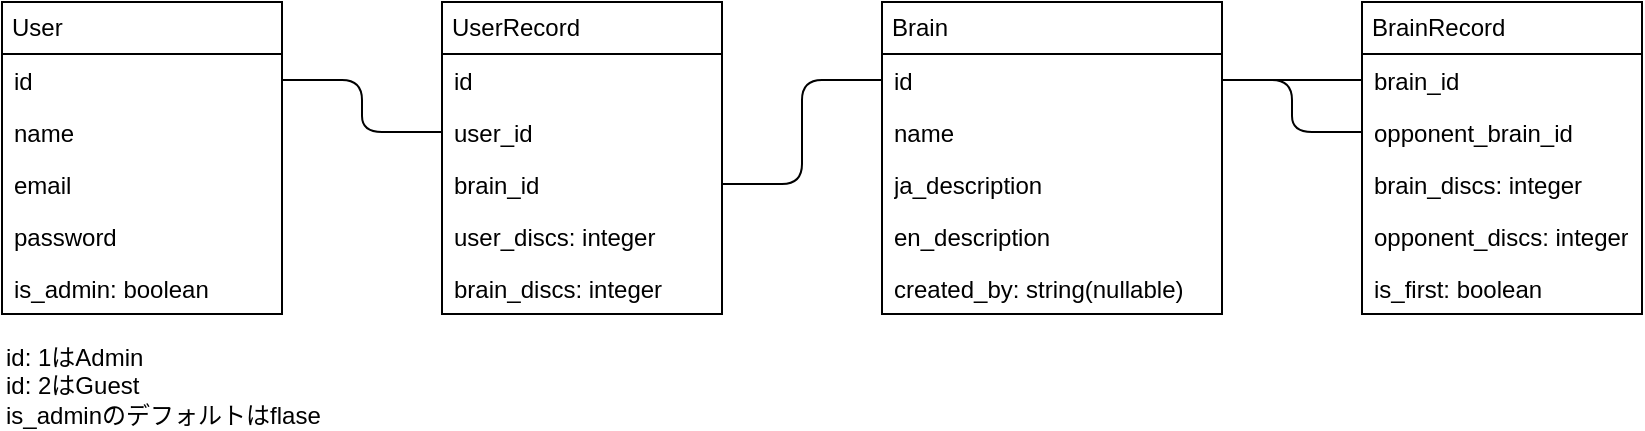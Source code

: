 <mxfile>
    <diagram id="C5RBs43oDa-KdzZeNtuy" name="Page-1">
        <mxGraphModel dx="931" dy="816" grid="1" gridSize="10" guides="1" tooltips="1" connect="1" arrows="1" fold="1" page="0" pageScale="1" pageWidth="827" pageHeight="1169" math="0" shadow="0">
            <root>
                <mxCell id="WIyWlLk6GJQsqaUBKTNV-0"/>
                <mxCell id="WIyWlLk6GJQsqaUBKTNV-1" parent="WIyWlLk6GJQsqaUBKTNV-0"/>
                <mxCell id="VovCm8TKY2QEQrS6eTvG-10" value="User" style="swimlane;fontStyle=0;childLayout=stackLayout;horizontal=1;startSize=26;fillColor=none;horizontalStack=0;resizeParent=1;resizeParentMax=0;resizeLast=0;collapsible=1;marginBottom=0;whiteSpace=wrap;html=1;strokeColor=default;strokeWidth=1;align=left;verticalAlign=middle;spacingLeft=3;spacingRight=3;spacingTop=-1;fontFamily=Helvetica;fontSize=12;fontColor=default;labelBackgroundColor=default;" parent="WIyWlLk6GJQsqaUBKTNV-1" vertex="1">
                    <mxGeometry x="80" y="143" width="140" height="156" as="geometry"/>
                </mxCell>
                <mxCell id="VovCm8TKY2QEQrS6eTvG-11" value="id" style="text;strokeColor=none;fillColor=none;align=left;verticalAlign=top;spacingLeft=4;spacingRight=4;overflow=hidden;rotatable=0;points=[[0,0.5],[1,0.5]];portConstraint=eastwest;whiteSpace=wrap;html=1;fontFamily=Helvetica;fontSize=12;fontColor=default;labelBackgroundColor=default;" parent="VovCm8TKY2QEQrS6eTvG-10" vertex="1">
                    <mxGeometry y="26" width="140" height="26" as="geometry"/>
                </mxCell>
                <mxCell id="VovCm8TKY2QEQrS6eTvG-12" value="name" style="text;strokeColor=none;fillColor=none;align=left;verticalAlign=top;spacingLeft=4;spacingRight=4;overflow=hidden;rotatable=0;points=[[0,0.5],[1,0.5]];portConstraint=eastwest;whiteSpace=wrap;html=1;fontFamily=Helvetica;fontSize=12;fontColor=default;labelBackgroundColor=default;" parent="VovCm8TKY2QEQrS6eTvG-10" vertex="1">
                    <mxGeometry y="52" width="140" height="26" as="geometry"/>
                </mxCell>
                <mxCell id="VovCm8TKY2QEQrS6eTvG-14" value="email" style="text;strokeColor=none;fillColor=none;align=left;verticalAlign=top;spacingLeft=4;spacingRight=4;overflow=hidden;rotatable=0;points=[[0,0.5],[1,0.5]];portConstraint=eastwest;whiteSpace=wrap;html=1;fontFamily=Helvetica;fontSize=12;fontColor=default;labelBackgroundColor=default;" parent="VovCm8TKY2QEQrS6eTvG-10" vertex="1">
                    <mxGeometry y="78" width="140" height="26" as="geometry"/>
                </mxCell>
                <mxCell id="VovCm8TKY2QEQrS6eTvG-15" value="password" style="text;strokeColor=none;fillColor=none;align=left;verticalAlign=top;spacingLeft=4;spacingRight=4;overflow=hidden;rotatable=0;points=[[0,0.5],[1,0.5]];portConstraint=eastwest;whiteSpace=wrap;html=1;fontFamily=Helvetica;fontSize=12;fontColor=default;labelBackgroundColor=default;" parent="VovCm8TKY2QEQrS6eTvG-10" vertex="1">
                    <mxGeometry y="104" width="140" height="26" as="geometry"/>
                </mxCell>
                <mxCell id="VovCm8TKY2QEQrS6eTvG-13" value="is_admin: boolean" style="text;strokeColor=none;fillColor=none;align=left;verticalAlign=top;spacingLeft=4;spacingRight=4;overflow=hidden;rotatable=0;points=[[0,0.5],[1,0.5]];portConstraint=eastwest;whiteSpace=wrap;html=1;fontFamily=Helvetica;fontSize=12;fontColor=default;labelBackgroundColor=default;" parent="VovCm8TKY2QEQrS6eTvG-10" vertex="1">
                    <mxGeometry y="130" width="140" height="26" as="geometry"/>
                </mxCell>
                <mxCell id="VovCm8TKY2QEQrS6eTvG-38" value="UserRecord" style="swimlane;fontStyle=0;childLayout=stackLayout;horizontal=1;startSize=26;fillColor=none;horizontalStack=0;resizeParent=1;resizeParentMax=0;resizeLast=0;collapsible=1;marginBottom=0;whiteSpace=wrap;html=1;strokeColor=default;strokeWidth=1;align=left;verticalAlign=middle;spacingLeft=3;spacingRight=3;spacingTop=-1;fontFamily=Helvetica;fontSize=12;fontColor=default;labelBackgroundColor=default;" parent="WIyWlLk6GJQsqaUBKTNV-1" vertex="1">
                    <mxGeometry x="300" y="143" width="140" height="156" as="geometry"/>
                </mxCell>
                <mxCell id="VovCm8TKY2QEQrS6eTvG-39" value="id" style="text;strokeColor=none;fillColor=none;align=left;verticalAlign=top;spacingLeft=4;spacingRight=4;overflow=hidden;rotatable=0;points=[[0,0.5],[1,0.5]];portConstraint=eastwest;whiteSpace=wrap;html=1;fontFamily=Helvetica;fontSize=12;fontColor=default;labelBackgroundColor=default;" parent="VovCm8TKY2QEQrS6eTvG-38" vertex="1">
                    <mxGeometry y="26" width="140" height="26" as="geometry"/>
                </mxCell>
                <mxCell id="VovCm8TKY2QEQrS6eTvG-40" value="user_id" style="text;strokeColor=none;fillColor=none;align=left;verticalAlign=top;spacingLeft=4;spacingRight=4;overflow=hidden;rotatable=0;points=[[0,0.5],[1,0.5]];portConstraint=eastwest;whiteSpace=wrap;html=1;fontFamily=Helvetica;fontSize=12;fontColor=default;labelBackgroundColor=default;" parent="VovCm8TKY2QEQrS6eTvG-38" vertex="1">
                    <mxGeometry y="52" width="140" height="26" as="geometry"/>
                </mxCell>
                <mxCell id="VovCm8TKY2QEQrS6eTvG-41" value="brain_id" style="text;strokeColor=none;fillColor=none;align=left;verticalAlign=top;spacingLeft=4;spacingRight=4;overflow=hidden;rotatable=0;points=[[0,0.5],[1,0.5]];portConstraint=eastwest;whiteSpace=wrap;html=1;fontFamily=Helvetica;fontSize=12;fontColor=default;labelBackgroundColor=default;" parent="VovCm8TKY2QEQrS6eTvG-38" vertex="1">
                    <mxGeometry y="78" width="140" height="26" as="geometry"/>
                </mxCell>
                <mxCell id="VovCm8TKY2QEQrS6eTvG-42" value="user_discs: integer" style="text;strokeColor=none;fillColor=none;align=left;verticalAlign=top;spacingLeft=4;spacingRight=4;overflow=hidden;rotatable=0;points=[[0,0.5],[1,0.5]];portConstraint=eastwest;whiteSpace=wrap;html=1;fontFamily=Helvetica;fontSize=12;fontColor=default;labelBackgroundColor=default;" parent="VovCm8TKY2QEQrS6eTvG-38" vertex="1">
                    <mxGeometry y="104" width="140" height="26" as="geometry"/>
                </mxCell>
                <mxCell id="VovCm8TKY2QEQrS6eTvG-43" value="brain_discs: integer" style="text;strokeColor=none;fillColor=none;align=left;verticalAlign=top;spacingLeft=4;spacingRight=4;overflow=hidden;rotatable=0;points=[[0,0.5],[1,0.5]];portConstraint=eastwest;whiteSpace=wrap;html=1;fontFamily=Helvetica;fontSize=12;fontColor=default;labelBackgroundColor=default;" parent="VovCm8TKY2QEQrS6eTvG-38" vertex="1">
                    <mxGeometry y="130" width="140" height="26" as="geometry"/>
                </mxCell>
                <mxCell id="VovCm8TKY2QEQrS6eTvG-46" value="Brain" style="swimlane;fontStyle=0;childLayout=stackLayout;horizontal=1;startSize=26;fillColor=none;horizontalStack=0;resizeParent=1;resizeParentMax=0;resizeLast=0;collapsible=1;marginBottom=0;whiteSpace=wrap;html=1;strokeColor=default;strokeWidth=1;align=left;verticalAlign=middle;spacingLeft=3;spacingRight=3;spacingTop=-1;fontFamily=Helvetica;fontSize=12;fontColor=default;labelBackgroundColor=default;" parent="WIyWlLk6GJQsqaUBKTNV-1" vertex="1">
                    <mxGeometry x="520" y="143" width="170" height="156" as="geometry"/>
                </mxCell>
                <mxCell id="VovCm8TKY2QEQrS6eTvG-47" value="id" style="text;strokeColor=none;fillColor=none;align=left;verticalAlign=top;spacingLeft=4;spacingRight=4;overflow=hidden;rotatable=0;points=[[0,0.5],[1,0.5]];portConstraint=eastwest;whiteSpace=wrap;html=1;fontFamily=Helvetica;fontSize=12;fontColor=default;labelBackgroundColor=default;" parent="VovCm8TKY2QEQrS6eTvG-46" vertex="1">
                    <mxGeometry y="26" width="170" height="26" as="geometry"/>
                </mxCell>
                <mxCell id="VovCm8TKY2QEQrS6eTvG-48" value="name" style="text;strokeColor=none;fillColor=none;align=left;verticalAlign=top;spacingLeft=4;spacingRight=4;overflow=hidden;rotatable=0;points=[[0,0.5],[1,0.5]];portConstraint=eastwest;whiteSpace=wrap;html=1;fontFamily=Helvetica;fontSize=12;fontColor=default;labelBackgroundColor=default;" parent="VovCm8TKY2QEQrS6eTvG-46" vertex="1">
                    <mxGeometry y="52" width="170" height="26" as="geometry"/>
                </mxCell>
                <mxCell id="VovCm8TKY2QEQrS6eTvG-49" value="ja_description" style="text;strokeColor=none;fillColor=none;align=left;verticalAlign=top;spacingLeft=4;spacingRight=4;overflow=hidden;rotatable=0;points=[[0,0.5],[1,0.5]];portConstraint=eastwest;whiteSpace=wrap;html=1;fontFamily=Helvetica;fontSize=12;fontColor=default;labelBackgroundColor=default;" parent="VovCm8TKY2QEQrS6eTvG-46" vertex="1">
                    <mxGeometry y="78" width="170" height="26" as="geometry"/>
                </mxCell>
                <mxCell id="VovCm8TKY2QEQrS6eTvG-50" value="en_description" style="text;strokeColor=none;fillColor=none;align=left;verticalAlign=top;spacingLeft=4;spacingRight=4;overflow=hidden;rotatable=0;points=[[0,0.5],[1,0.5]];portConstraint=eastwest;whiteSpace=wrap;html=1;fontFamily=Helvetica;fontSize=12;fontColor=default;labelBackgroundColor=default;" parent="VovCm8TKY2QEQrS6eTvG-46" vertex="1">
                    <mxGeometry y="104" width="170" height="26" as="geometry"/>
                </mxCell>
                <mxCell id="VovCm8TKY2QEQrS6eTvG-51" value="created_by: string(nullable)" style="text;strokeColor=none;fillColor=none;align=left;verticalAlign=top;spacingLeft=4;spacingRight=4;overflow=hidden;rotatable=0;points=[[0,0.5],[1,0.5]];portConstraint=eastwest;whiteSpace=wrap;html=1;fontFamily=Helvetica;fontSize=12;fontColor=default;labelBackgroundColor=default;" parent="VovCm8TKY2QEQrS6eTvG-46" vertex="1">
                    <mxGeometry y="130" width="170" height="26" as="geometry"/>
                </mxCell>
                <mxCell id="VovCm8TKY2QEQrS6eTvG-53" value="BrainRecord" style="swimlane;fontStyle=0;childLayout=stackLayout;horizontal=1;startSize=26;fillColor=none;horizontalStack=0;resizeParent=1;resizeParentMax=0;resizeLast=0;collapsible=1;marginBottom=0;whiteSpace=wrap;html=1;strokeColor=default;strokeWidth=1;align=left;verticalAlign=middle;spacingLeft=3;spacingRight=3;spacingTop=-1;fontFamily=Helvetica;fontSize=12;fontColor=default;labelBackgroundColor=default;" parent="WIyWlLk6GJQsqaUBKTNV-1" vertex="1">
                    <mxGeometry x="760" y="143" width="140" height="156" as="geometry"/>
                </mxCell>
                <mxCell id="VovCm8TKY2QEQrS6eTvG-54" value="brain_id" style="text;strokeColor=none;fillColor=none;align=left;verticalAlign=top;spacingLeft=4;spacingRight=4;overflow=hidden;rotatable=0;points=[[0,0.5],[1,0.5]];portConstraint=eastwest;whiteSpace=wrap;html=1;fontFamily=Helvetica;fontSize=12;fontColor=default;labelBackgroundColor=default;" parent="VovCm8TKY2QEQrS6eTvG-53" vertex="1">
                    <mxGeometry y="26" width="140" height="26" as="geometry"/>
                </mxCell>
                <mxCell id="VovCm8TKY2QEQrS6eTvG-55" value="opponent_brain_id" style="text;strokeColor=none;fillColor=none;align=left;verticalAlign=top;spacingLeft=4;spacingRight=4;overflow=hidden;rotatable=0;points=[[0,0.5],[1,0.5]];portConstraint=eastwest;whiteSpace=wrap;html=1;fontFamily=Helvetica;fontSize=12;fontColor=default;labelBackgroundColor=default;" parent="VovCm8TKY2QEQrS6eTvG-53" vertex="1">
                    <mxGeometry y="52" width="140" height="26" as="geometry"/>
                </mxCell>
                <mxCell id="VovCm8TKY2QEQrS6eTvG-56" value="brain_discs: integer" style="text;strokeColor=none;fillColor=none;align=left;verticalAlign=top;spacingLeft=4;spacingRight=4;overflow=hidden;rotatable=0;points=[[0,0.5],[1,0.5]];portConstraint=eastwest;whiteSpace=wrap;html=1;fontFamily=Helvetica;fontSize=12;fontColor=default;labelBackgroundColor=default;" parent="VovCm8TKY2QEQrS6eTvG-53" vertex="1">
                    <mxGeometry y="78" width="140" height="26" as="geometry"/>
                </mxCell>
                <mxCell id="VovCm8TKY2QEQrS6eTvG-57" value="opponent_discs: integer" style="text;strokeColor=none;fillColor=none;align=left;verticalAlign=top;spacingLeft=4;spacingRight=4;overflow=hidden;rotatable=0;points=[[0,0.5],[1,0.5]];portConstraint=eastwest;whiteSpace=wrap;html=1;fontFamily=Helvetica;fontSize=12;fontColor=default;labelBackgroundColor=default;" parent="VovCm8TKY2QEQrS6eTvG-53" vertex="1">
                    <mxGeometry y="104" width="140" height="26" as="geometry"/>
                </mxCell>
                <mxCell id="3" value="is_first: boolean" style="text;strokeColor=none;fillColor=none;align=left;verticalAlign=top;spacingLeft=4;spacingRight=4;overflow=hidden;rotatable=0;points=[[0,0.5],[1,0.5]];portConstraint=eastwest;whiteSpace=wrap;html=1;fontFamily=Helvetica;fontSize=12;fontColor=default;labelBackgroundColor=default;" vertex="1" parent="VovCm8TKY2QEQrS6eTvG-53">
                    <mxGeometry y="130" width="140" height="26" as="geometry"/>
                </mxCell>
                <mxCell id="VovCm8TKY2QEQrS6eTvG-62" style="edgeStyle=orthogonalEdgeStyle;rounded=1;orthogonalLoop=1;jettySize=auto;html=1;exitX=1;exitY=0.5;exitDx=0;exitDy=0;entryX=0;entryY=0.5;entryDx=0;entryDy=0;fontFamily=Helvetica;fontSize=12;fontColor=default;labelBackgroundColor=default;startArrow=none;startFill=0;endArrow=none;endFill=0;" parent="WIyWlLk6GJQsqaUBKTNV-1" source="VovCm8TKY2QEQrS6eTvG-11" target="VovCm8TKY2QEQrS6eTvG-40" edge="1">
                    <mxGeometry relative="1" as="geometry"/>
                </mxCell>
                <mxCell id="VovCm8TKY2QEQrS6eTvG-63" style="edgeStyle=orthogonalEdgeStyle;rounded=1;orthogonalLoop=1;jettySize=auto;html=1;exitX=1;exitY=0.5;exitDx=0;exitDy=0;entryX=0;entryY=0.5;entryDx=0;entryDy=0;fontFamily=Helvetica;fontSize=12;fontColor=default;labelBackgroundColor=default;endArrow=none;endFill=0;" parent="WIyWlLk6GJQsqaUBKTNV-1" source="VovCm8TKY2QEQrS6eTvG-41" target="VovCm8TKY2QEQrS6eTvG-47" edge="1">
                    <mxGeometry relative="1" as="geometry"/>
                </mxCell>
                <mxCell id="VovCm8TKY2QEQrS6eTvG-64" style="edgeStyle=orthogonalEdgeStyle;rounded=0;orthogonalLoop=1;jettySize=auto;html=1;exitX=1;exitY=0.5;exitDx=0;exitDy=0;entryX=0;entryY=0.5;entryDx=0;entryDy=0;fontFamily=Helvetica;fontSize=12;fontColor=default;labelBackgroundColor=default;endArrow=none;endFill=0;" parent="WIyWlLk6GJQsqaUBKTNV-1" source="VovCm8TKY2QEQrS6eTvG-47" target="VovCm8TKY2QEQrS6eTvG-54" edge="1">
                    <mxGeometry relative="1" as="geometry">
                        <Array as="points">
                            <mxPoint x="690" y="182"/>
                            <mxPoint x="690" y="182"/>
                        </Array>
                    </mxGeometry>
                </mxCell>
                <mxCell id="2" style="edgeStyle=orthogonalEdgeStyle;html=1;exitX=1;exitY=0.5;exitDx=0;exitDy=0;entryX=0;entryY=0.5;entryDx=0;entryDy=0;endArrow=none;endFill=0;rounded=1;" edge="1" parent="WIyWlLk6GJQsqaUBKTNV-1" source="VovCm8TKY2QEQrS6eTvG-47" target="VovCm8TKY2QEQrS6eTvG-55">
                    <mxGeometry relative="1" as="geometry"/>
                </mxCell>
                <mxCell id="4" value="id: 1はAdmin&lt;br&gt;id: 2はGuest&lt;br&gt;is_adminのデフォルトはflase" style="text;html=1;strokeColor=none;fillColor=none;align=left;verticalAlign=middle;whiteSpace=wrap;rounded=0;" vertex="1" parent="WIyWlLk6GJQsqaUBKTNV-1">
                    <mxGeometry x="80" y="320" width="170" height="30" as="geometry"/>
                </mxCell>
            </root>
        </mxGraphModel>
    </diagram>
</mxfile>